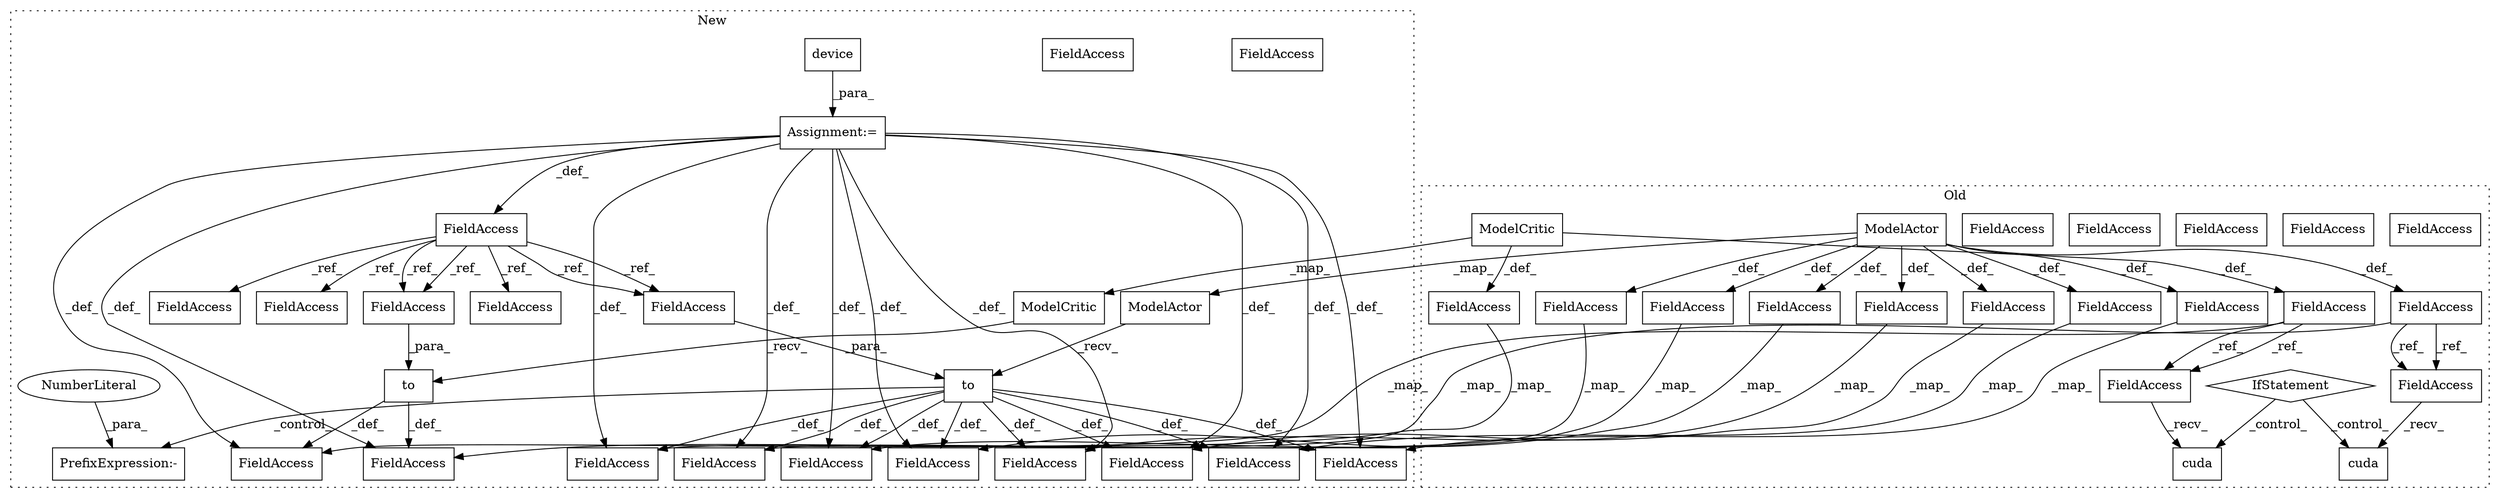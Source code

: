 digraph G {
subgraph cluster0 {
1 [label="cuda" a="32" s="2575" l="6" shape="box"];
3 [label="IfStatement" a="25" s="2518,2531" l="4,2" shape="diamond"];
5 [label="FieldAccess" a="22" s="2567" l="7" shape="box"];
7 [label="FieldAccess" a="22" s="2449" l="7" shape="box"];
8 [label="FieldAccess" a="22" s="4851" l="4" shape="box"];
12 [label="FieldAccess" a="22" s="3792" l="4" shape="box"];
16 [label="FieldAccess" a="22" s="2721" l="4" shape="box"];
18 [label="cuda" a="32" s="2551" l="6" shape="box"];
19 [label="FieldAccess" a="22" s="2543" l="7" shape="box"];
22 [label="FieldAccess" a="22" s="2351" l="7" shape="box"];
25 [label="ModelActor" a="32" s="2365,2440" l="11,1" shape="box"];
27 [label="ModelCritic" a="32" s="2463,2509" l="12,1" shape="box"];
30 [label="FieldAccess" a="22" s="2893" l="7" shape="box"];
32 [label="FieldAccess" a="22" s="5645" l="14" shape="box"];
34 [label="FieldAccess" a="22" s="4419" l="5" shape="box"];
36 [label="FieldAccess" a="22" s="5763" l="6" shape="box"];
38 [label="FieldAccess" a="22" s="4322" l="4" shape="box"];
39 [label="FieldAccess" a="22" s="2692" l="5" shape="box"];
42 [label="FieldAccess" a="22" s="3327" l="13" shape="box"];
43 [label="FieldAccess" a="22" s="2739" l="10" shape="box"];
45 [label="FieldAccess" a="22" s="2543" l="7" shape="box"];
46 [label="FieldAccess" a="22" s="2567" l="7" shape="box"];
label = "Old";
style="dotted";
}
subgraph cluster1 {
2 [label="to" a="32" s="2585,2594" l="3,1" shape="box"];
4 [label="FieldAccess" a="22" s="2086" l="6" shape="box"];
6 [label="FieldAccess" a="22" s="2523" l="7" shape="box"];
9 [label="FieldAccess" a="22" s="2588" l="6" shape="box"];
10 [label="FieldAccess" a="22" s="3795" l="6" shape="box"];
11 [label="FieldAccess" a="22" s="2508" l="6" shape="box"];
13 [label="Assignment:=" a="7" s="2092" l="1" shape="box"];
14 [label="device" a="32" s="2099,2132" l="7,1" shape="box"];
15 [label="FieldAccess" a="22" s="2727" l="6" shape="box"];
17 [label="FieldAccess" a="22" s="4851" l="6" shape="box"];
20 [label="to" a="32" s="2505,2514" l="3,1" shape="box"];
21 [label="FieldAccess" a="22" s="2414" l="7" shape="box"];
23 [label="PrefixExpression:-" a="38" s="5029" l="1" shape="box"];
24 [label="NumberLiteral" a="34" s="5030" l="1" shape="ellipse"];
26 [label="ModelActor" a="32" s="2428,2503" l="11,1" shape="box"];
28 [label="ModelCritic" a="32" s="2537,2583" l="12,1" shape="box"];
29 [label="FieldAccess" a="22" s="2896" l="7" shape="box"];
31 [label="FieldAccess" a="22" s="5654" l="14" shape="box"];
33 [label="FieldAccess" a="22" s="4419" l="5" shape="box"];
35 [label="FieldAccess" a="22" s="5772" l="6" shape="box"];
37 [label="FieldAccess" a="22" s="4322" l="4" shape="box"];
40 [label="FieldAccess" a="22" s="2698" l="5" shape="box"];
41 [label="FieldAccess" a="22" s="3330" l="13" shape="box"];
44 [label="FieldAccess" a="22" s="2742" l="10" shape="box"];
47 [label="FieldAccess" a="22" s="2588" l="6" shape="box"];
48 [label="FieldAccess" a="22" s="2508" l="6" shape="box"];
label = "New";
style="dotted";
}
2 -> 6 [label="_def_"];
2 -> 29 [label="_def_"];
3 -> 18 [label="_control_"];
3 -> 1 [label="_control_"];
4 -> 10 [label="_ref_"];
4 -> 48 [label="_ref_"];
4 -> 17 [label="_ref_"];
4 -> 47 [label="_ref_"];
4 -> 48 [label="_ref_"];
4 -> 47 [label="_ref_"];
4 -> 15 [label="_ref_"];
7 -> 46 [label="_ref_"];
7 -> 46 [label="_ref_"];
7 -> 6 [label="_map_"];
13 -> 6 [label="_def_"];
13 -> 29 [label="_def_"];
13 -> 35 [label="_def_"];
13 -> 31 [label="_def_"];
13 -> 4 [label="_def_"];
13 -> 33 [label="_def_"];
13 -> 37 [label="_def_"];
13 -> 44 [label="_def_"];
13 -> 41 [label="_def_"];
13 -> 40 [label="_def_"];
13 -> 21 [label="_def_"];
14 -> 13 [label="_para_"];
20 -> 21 [label="_def_"];
20 -> 31 [label="_def_"];
20 -> 41 [label="_def_"];
20 -> 23 [label="_control_"];
20 -> 44 [label="_def_"];
20 -> 35 [label="_def_"];
20 -> 33 [label="_def_"];
20 -> 40 [label="_def_"];
20 -> 37 [label="_def_"];
22 -> 45 [label="_ref_"];
22 -> 21 [label="_map_"];
22 -> 45 [label="_ref_"];
24 -> 23 [label="_para_"];
25 -> 32 [label="_def_"];
25 -> 39 [label="_def_"];
25 -> 22 [label="_def_"];
25 -> 36 [label="_def_"];
25 -> 34 [label="_def_"];
25 -> 26 [label="_map_"];
25 -> 43 [label="_def_"];
25 -> 38 [label="_def_"];
25 -> 42 [label="_def_"];
26 -> 20 [label="_recv_"];
27 -> 7 [label="_def_"];
27 -> 30 [label="_def_"];
27 -> 28 [label="_map_"];
28 -> 2 [label="_recv_"];
30 -> 29 [label="_map_"];
32 -> 31 [label="_map_"];
34 -> 33 [label="_map_"];
36 -> 35 [label="_map_"];
38 -> 37 [label="_map_"];
39 -> 40 [label="_map_"];
42 -> 41 [label="_map_"];
43 -> 44 [label="_map_"];
45 -> 18 [label="_recv_"];
46 -> 1 [label="_recv_"];
47 -> 2 [label="_para_"];
48 -> 20 [label="_para_"];
}